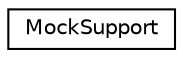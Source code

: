 digraph "Graphical Class Hierarchy"
{
 // LATEX_PDF_SIZE
  edge [fontname="Helvetica",fontsize="10",labelfontname="Helvetica",labelfontsize="10"];
  node [fontname="Helvetica",fontsize="10",shape=record];
  rankdir="LR";
  Node0 [label="MockSupport",height=0.2,width=0.4,color="black", fillcolor="white", style="filled",URL="$classMockSupport.html",tooltip=" "];
}
